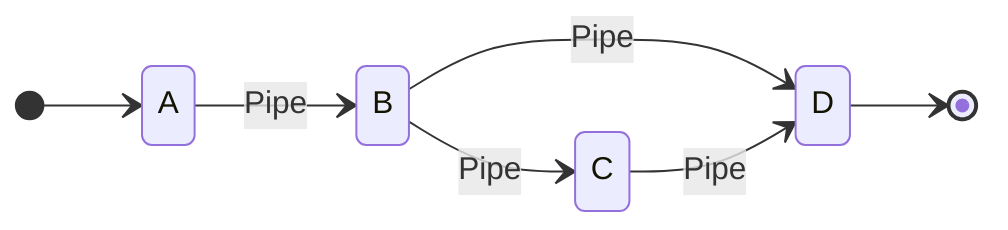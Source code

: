stateDiagram
    direction LR
    state "A" as state_0
    state "B" as state_1
    state "C" as state_2
    state "D" as state_3
    [*] --> state_0
    state_0 --> state_1: Pipe
    state_1 --> state_2: Pipe
    state_1 --> state_3: Pipe
    state_2 --> state_3: Pipe
    state_3 --> [*]
